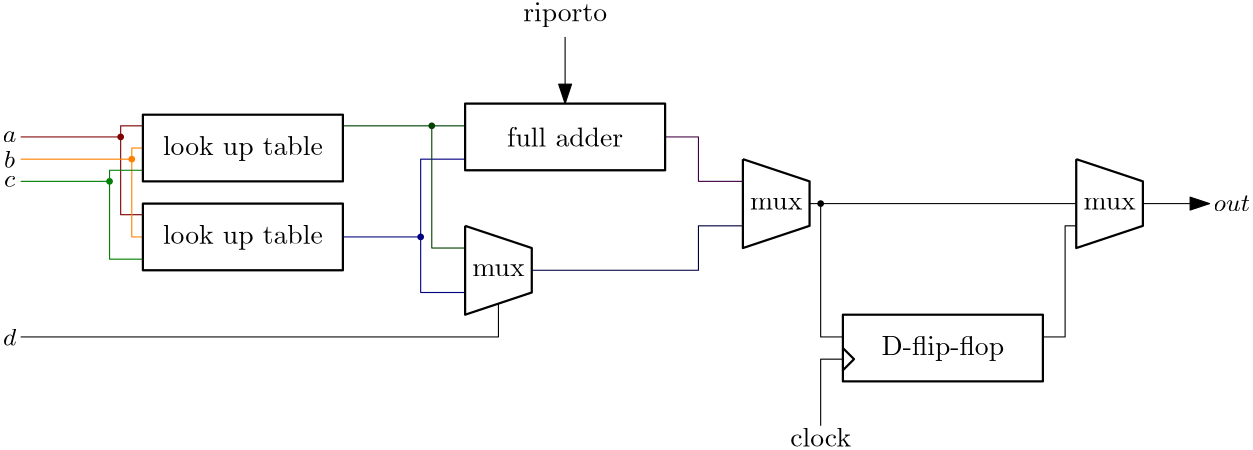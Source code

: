 <?xml version="1.0"?>
<!DOCTYPE ipe SYSTEM "ipe.dtd">
<ipe version="70218" creator="Ipe 7.2.28">
<info created="D:20241014185819" modified="D:20241014190410"/>
<ipestyle name="basic">
<symbol name="arrow/arc(spx)">
<path stroke="sym-stroke" fill="sym-stroke" pen="sym-pen">
0 0 m
-1 0.333 l
-1 -0.333 l
h
</path>
</symbol>
<symbol name="arrow/farc(spx)">
<path stroke="sym-stroke" fill="white" pen="sym-pen">
0 0 m
-1 0.333 l
-1 -0.333 l
h
</path>
</symbol>
<symbol name="arrow/ptarc(spx)">
<path stroke="sym-stroke" fill="sym-stroke" pen="sym-pen">
0 0 m
-1 0.333 l
-0.8 0 l
-1 -0.333 l
h
</path>
</symbol>
<symbol name="arrow/fptarc(spx)">
<path stroke="sym-stroke" fill="white" pen="sym-pen">
0 0 m
-1 0.333 l
-0.8 0 l
-1 -0.333 l
h
</path>
</symbol>
<symbol name="mark/circle(sx)" transformations="translations">
<path fill="sym-stroke">
0.6 0 0 0.6 0 0 e
0.4 0 0 0.4 0 0 e
</path>
</symbol>
<symbol name="mark/disk(sx)" transformations="translations">
<path fill="sym-stroke">
0.6 0 0 0.6 0 0 e
</path>
</symbol>
<symbol name="mark/fdisk(sfx)" transformations="translations">
<group>
<path fill="sym-fill">
0.5 0 0 0.5 0 0 e
</path>
<path fill="sym-stroke" fillrule="eofill">
0.6 0 0 0.6 0 0 e
0.4 0 0 0.4 0 0 e
</path>
</group>
</symbol>
<symbol name="mark/box(sx)" transformations="translations">
<path fill="sym-stroke" fillrule="eofill">
-0.6 -0.6 m
0.6 -0.6 l
0.6 0.6 l
-0.6 0.6 l
h
-0.4 -0.4 m
0.4 -0.4 l
0.4 0.4 l
-0.4 0.4 l
h
</path>
</symbol>
<symbol name="mark/square(sx)" transformations="translations">
<path fill="sym-stroke">
-0.6 -0.6 m
0.6 -0.6 l
0.6 0.6 l
-0.6 0.6 l
h
</path>
</symbol>
<symbol name="mark/fsquare(sfx)" transformations="translations">
<group>
<path fill="sym-fill">
-0.5 -0.5 m
0.5 -0.5 l
0.5 0.5 l
-0.5 0.5 l
h
</path>
<path fill="sym-stroke" fillrule="eofill">
-0.6 -0.6 m
0.6 -0.6 l
0.6 0.6 l
-0.6 0.6 l
h
-0.4 -0.4 m
0.4 -0.4 l
0.4 0.4 l
-0.4 0.4 l
h
</path>
</group>
</symbol>
<symbol name="mark/cross(sx)" transformations="translations">
<group>
<path fill="sym-stroke">
-0.43 -0.57 m
0.57 0.43 l
0.43 0.57 l
-0.57 -0.43 l
h
</path>
<path fill="sym-stroke">
-0.43 0.57 m
0.57 -0.43 l
0.43 -0.57 l
-0.57 0.43 l
h
</path>
</group>
</symbol>
<symbol name="arrow/fnormal(spx)">
<path stroke="sym-stroke" fill="white" pen="sym-pen">
0 0 m
-1 0.333 l
-1 -0.333 l
h
</path>
</symbol>
<symbol name="arrow/pointed(spx)">
<path stroke="sym-stroke" fill="sym-stroke" pen="sym-pen">
0 0 m
-1 0.333 l
-0.8 0 l
-1 -0.333 l
h
</path>
</symbol>
<symbol name="arrow/fpointed(spx)">
<path stroke="sym-stroke" fill="white" pen="sym-pen">
0 0 m
-1 0.333 l
-0.8 0 l
-1 -0.333 l
h
</path>
</symbol>
<symbol name="arrow/linear(spx)">
<path stroke="sym-stroke" pen="sym-pen">
-1 0.333 m
0 0 l
-1 -0.333 l
</path>
</symbol>
<symbol name="arrow/fdouble(spx)">
<path stroke="sym-stroke" fill="white" pen="sym-pen">
0 0 m
-1 0.333 l
-1 -0.333 l
h
-1 0 m
-2 0.333 l
-2 -0.333 l
h
</path>
</symbol>
<symbol name="arrow/double(spx)">
<path stroke="sym-stroke" fill="sym-stroke" pen="sym-pen">
0 0 m
-1 0.333 l
-1 -0.333 l
h
-1 0 m
-2 0.333 l
-2 -0.333 l
h
</path>
</symbol>
<symbol name="arrow/mid-normal(spx)">
<path stroke="sym-stroke" fill="sym-stroke" pen="sym-pen">
0.5 0 m
-0.5 0.333 l
-0.5 -0.333 l
h
</path>
</symbol>
<symbol name="arrow/mid-fnormal(spx)">
<path stroke="sym-stroke" fill="white" pen="sym-pen">
0.5 0 m
-0.5 0.333 l
-0.5 -0.333 l
h
</path>
</symbol>
<symbol name="arrow/mid-pointed(spx)">
<path stroke="sym-stroke" fill="sym-stroke" pen="sym-pen">
0.5 0 m
-0.5 0.333 l
-0.3 0 l
-0.5 -0.333 l
h
</path>
</symbol>
<symbol name="arrow/mid-fpointed(spx)">
<path stroke="sym-stroke" fill="white" pen="sym-pen">
0.5 0 m
-0.5 0.333 l
-0.3 0 l
-0.5 -0.333 l
h
</path>
</symbol>
<symbol name="arrow/mid-double(spx)">
<path stroke="sym-stroke" fill="sym-stroke" pen="sym-pen">
1 0 m
0 0.333 l
0 -0.333 l
h
0 0 m
-1 0.333 l
-1 -0.333 l
h
</path>
</symbol>
<symbol name="arrow/mid-fdouble(spx)">
<path stroke="sym-stroke" fill="white" pen="sym-pen">
1 0 m
0 0.333 l
0 -0.333 l
h
0 0 m
-1 0.333 l
-1 -0.333 l
h
</path>
</symbol>
<anglesize name="22.5 deg" value="22.5"/>
<anglesize name="30 deg" value="30"/>
<anglesize name="45 deg" value="45"/>
<anglesize name="60 deg" value="60"/>
<anglesize name="90 deg" value="90"/>
<arrowsize name="large" value="10"/>
<arrowsize name="small" value="5"/>
<arrowsize name="tiny" value="3"/>
<color name="blue" value="0 0 1"/>
<color name="brown" value="0.647 0.165 0.165"/>
<color name="darkblue" value="0 0 0.545"/>
<color name="darkcyan" value="0 0.545 0.545"/>
<color name="darkgray" value="0.663"/>
<color name="darkgreen" value="0 0.392 0"/>
<color name="darkmagenta" value="0.545 0 0.545"/>
<color name="darkorange" value="1 0.549 0"/>
<color name="darkred" value="0.545 0 0"/>
<color name="gold" value="1 0.843 0"/>
<color name="gray" value="0.745"/>
<color name="green" value="0 1 0"/>
<color name="lightblue" value="0.678 0.847 0.902"/>
<color name="lightcyan" value="0.878 1 1"/>
<color name="lightgray" value="0.827"/>
<color name="lightgreen" value="0.565 0.933 0.565"/>
<color name="lightyellow" value="1 1 0.878"/>
<color name="navy" value="0 0 0.502"/>
<color name="orange" value="1 0.647 0"/>
<color name="pink" value="1 0.753 0.796"/>
<color name="purple" value="0.627 0.125 0.941"/>
<color name="red" value="1 0 0"/>
<color name="seagreen" value="0.18 0.545 0.341"/>
<color name="turquoise" value="0.251 0.878 0.816"/>
<color name="violet" value="0.933 0.51 0.933"/>
<color name="yellow" value="1 1 0"/>
<dashstyle name="dash dot dotted" value="[4 2 1 2 1 2] 0"/>
<dashstyle name="dash dotted" value="[4 2 1 2] 0"/>
<dashstyle name="dashed" value="[4] 0"/>
<dashstyle name="dotted" value="[1 3] 0"/>
<gridsize name="10 pts (~3.5 mm)" value="10"/>
<gridsize name="14 pts (~5 mm)" value="14"/>
<gridsize name="16 pts (~6 mm)" value="16"/>
<gridsize name="20 pts (~7 mm)" value="20"/>
<gridsize name="28 pts (~10 mm)" value="28"/>
<gridsize name="32 pts (~12 mm)" value="32"/>
<gridsize name="4 pts" value="4"/>
<gridsize name="56 pts (~20 mm)" value="56"/>
<gridsize name="8 pts (~3 mm)" value="8"/>
<opacity name="10%" value="0.1"/>
<opacity name="30%" value="0.3"/>
<opacity name="50%" value="0.5"/>
<opacity name="75%" value="0.75"/>
<pen name="fat" value="1.2"/>
<pen name="heavier" value="0.8"/>
<pen name="ultrafat" value="2"/>
<symbolsize name="large" value="5"/>
<symbolsize name="small" value="2"/>
<symbolsize name="tiny" value="1.1"/>
<textsize name="Huge" value="\Huge"/>
<textsize name="LARGE" value="\LARGE"/>
<textsize name="Large" value="\Large"/>
<textsize name="footnote" value="\footnotesize"/>
<textsize name="huge" value="\huge"/>
<textsize name="large" value="\large"/>
<textsize name="script" value="\scriptsize"/>
<textsize name="small" value="\small"/>
<textsize name="tiny" value="\tiny"/>
<textstyle name="center" begin="\begin{center}" end="\end{center}"/>
<textstyle name="item" begin="\begin{itemize}\item{}" end="\end{itemize}"/>
<textstyle name="itemize" begin="\begin{itemize}" end="\end{itemize}"/>
<tiling name="falling" angle="-60" step="4" width="1"/>
<tiling name="rising" angle="30" step="4" width="1"/>
</ipestyle>
<page>
<layer name="alpha"/>
<view layers="alpha" active="alpha"/>
<text layer="alpha" matrix="1 0 0 1 4 16" transformations="translations" pos="188 676" stroke="black" type="label" width="57.562" height="6.926" depth="1.93" halign="center" valign="center">look up table</text>
<text matrix="1 0 0 1 4 -16" transformations="translations" pos="188 676" stroke="black" type="label" width="57.562" height="6.926" depth="1.93" halign="center" valign="center">look up table</text>
<text matrix="1 0 0 1 96 -28" transformations="translations" pos="188 676" stroke="black" type="label" width="18.818" height="4.289" depth="0" halign="center" valign="center">mux</text>
<text matrix="1 0 0 1 120 20" transformations="translations" pos="188 676" stroke="black" type="label" width="41.816" height="6.918" depth="0" halign="center" valign="center">full adder</text>
<text matrix="1 0 0 1 196 -4" transformations="translations" pos="188 676" stroke="black" type="label" width="18.818" height="4.289" depth="0" halign="center" valign="center">mux</text>
<text matrix="1 0 0 1 316 -4" transformations="translations" pos="188 676" stroke="black" type="label" width="18.818" height="4.289" depth="0" halign="center" valign="center">mux</text>
<text matrix="1 0 0 1 256 -56" transformations="translations" pos="188 676" stroke="black" type="label" width="44.14" height="6.926" depth="1.93" halign="center" valign="center">D-flip-flop</text>
<path stroke="black" arrow="normal/normal">
308 732 m
308 708 l
</path>
<text matrix="1 0 0 1 120 64" transformations="translations" pos="188 676" stroke="black" type="label" width="30.22" height="6.661" depth="1.93" halign="center" valign="center">riporto</text>
<path stroke="0.502 0 0">
112 696 m
148 696 l
148 700 l
156 700 l
</path>
<path stroke="0.502 0 0">
148 696 m
148 668 l
156 668 l
</path>
<path stroke="1 0.502 0">
112 688 m
152 688 l
152 692 l
156 692 l
</path>
<path stroke="1 0.502 0">
152 688 m
152 660 l
156 660 l
</path>
<path stroke="0 0.502 0">
112 680 m
144 680 l
144 684 l
156 684 l
</path>
<path stroke="0 0.502 0">
144 680 m
144 652 l
156 652 l
</path>
<use name="mark/disk(sx)" pos="148 696" size="small" stroke="0.502 0 0"/>
<use name="mark/disk(sx)" pos="152 688" size="small" stroke="1 0.502 0"/>
<use name="mark/disk(sx)" pos="144 680" size="small" stroke="0 0.502 0"/>
<text matrix="1 0 0 1 -80 20" transformations="translations" pos="188 676" stroke="black" type="label" width="4.882" height="3.861" depth="0" halign="center" valign="center" size="small" style="math">a</text>
<text matrix="1 0 0 1 -80 12" transformations="translations" pos="188 676" stroke="black" type="label" width="3.949" height="6.227" depth="0" halign="center" valign="center" size="small" style="math">b</text>
<text matrix="1 0 0 1 -80 4" transformations="translations" pos="188 676" stroke="black" type="label" width="3.99" height="3.861" depth="0" halign="center" valign="center" size="small" style="math">c</text>
<text matrix="1 0 0 1 -80 -52" transformations="translations" pos="188 676" stroke="black" type="label" width="4.775" height="6.227" depth="0" halign="center" valign="center" size="small" style="math">d</text>
<path stroke="black">
112 624 m
284 624 l
284 636 l
</path>
<path stroke="0 0 0.502">
228 660 m
256 660 l
256 640 l
272 640 l
</path>
<path stroke="0 0 0.502">
256 660 m
256 688 l
272 688 l
</path>
<path stroke="0 0.251 0">
228 700 m
272 700 l
</path>
<path stroke="0 0.251 0">
260 700 m
260 656 l
272 656 l
</path>
<use name="mark/disk(sx)" pos="260 700" size="small" stroke="0 0.251 0"/>
<use name="mark/disk(sx)" pos="256 660" size="small" stroke="0 0 0.502"/>
<path stroke="0 0 0.251">
296 648 m
356 648 l
356 664 l
372 664 l
</path>
<path stroke="0.251 0 0.251">
344 696 m
356 696 l
356 680 l
372 680 l
</path>
<path stroke="black">
396 672 m
400 672 l
400 624 l
408 624 l
</path>
<use name="mark/disk(sx)" pos="400 672" size="small" stroke="black"/>
<path stroke="black">
400 672 m
492 672 l
</path>
<path stroke="black">
480 624 m
488 624 l
488 664 l
492 664 l
</path>
<path stroke="black">
408 616 m
400 616 l
400 592 l
</path>
<text matrix="1 0 0 1 212 -88" transformations="translations" pos="188 676" stroke="black" type="label" width="21.863" height="6.918" depth="0" halign="center" valign="center">clock</text>
<path stroke="black" arrow="normal/normal">
516 672 m
540 672 l
</path>
<text matrix="1 0 0 1 360 -4" transformations="translations" pos="188 676" stroke="black" type="label" width="13.092" height="5.515" depth="0" halign="center" valign="center" size="small" style="math">out</text>
<path stroke="black" pen="heavier">
156 704 m
156 680 l
228 680 l
228 704 l
h
</path>
<path matrix="1 0 0 1 0 -32" stroke="black" pen="heavier">
156 704 m
156 680 l
228 680 l
228 704 l
h
</path>
<path stroke="black" pen="heavier">
272 664 m
272 632 l
296 640 l
296 656 l
272 664 l
</path>
<path matrix="1 0 0 1 116 4" stroke="black" pen="heavier">
156 704 m
156 680 l
228 680 l
228 704 l
h
</path>
<path matrix="1 0 0 1 100 24" stroke="black" pen="heavier">
272 664 m
272 632 l
296 640 l
296 656 l
272 664 l
</path>
<path matrix="1 0 0 1 220 24" stroke="black" pen="heavier">
272 664 m
272 632 l
296 640 l
296 656 l
272 664 l
</path>
<path matrix="1 0 0 1 252 -72" stroke="black" pen="heavier">
156 704 m
156 680 l
228 680 l
228 704 l
h
</path>
<path stroke="black" pen="heavier">
408 620 m
412 616 l
408 612 l
</path>
</page>
</ipe>

